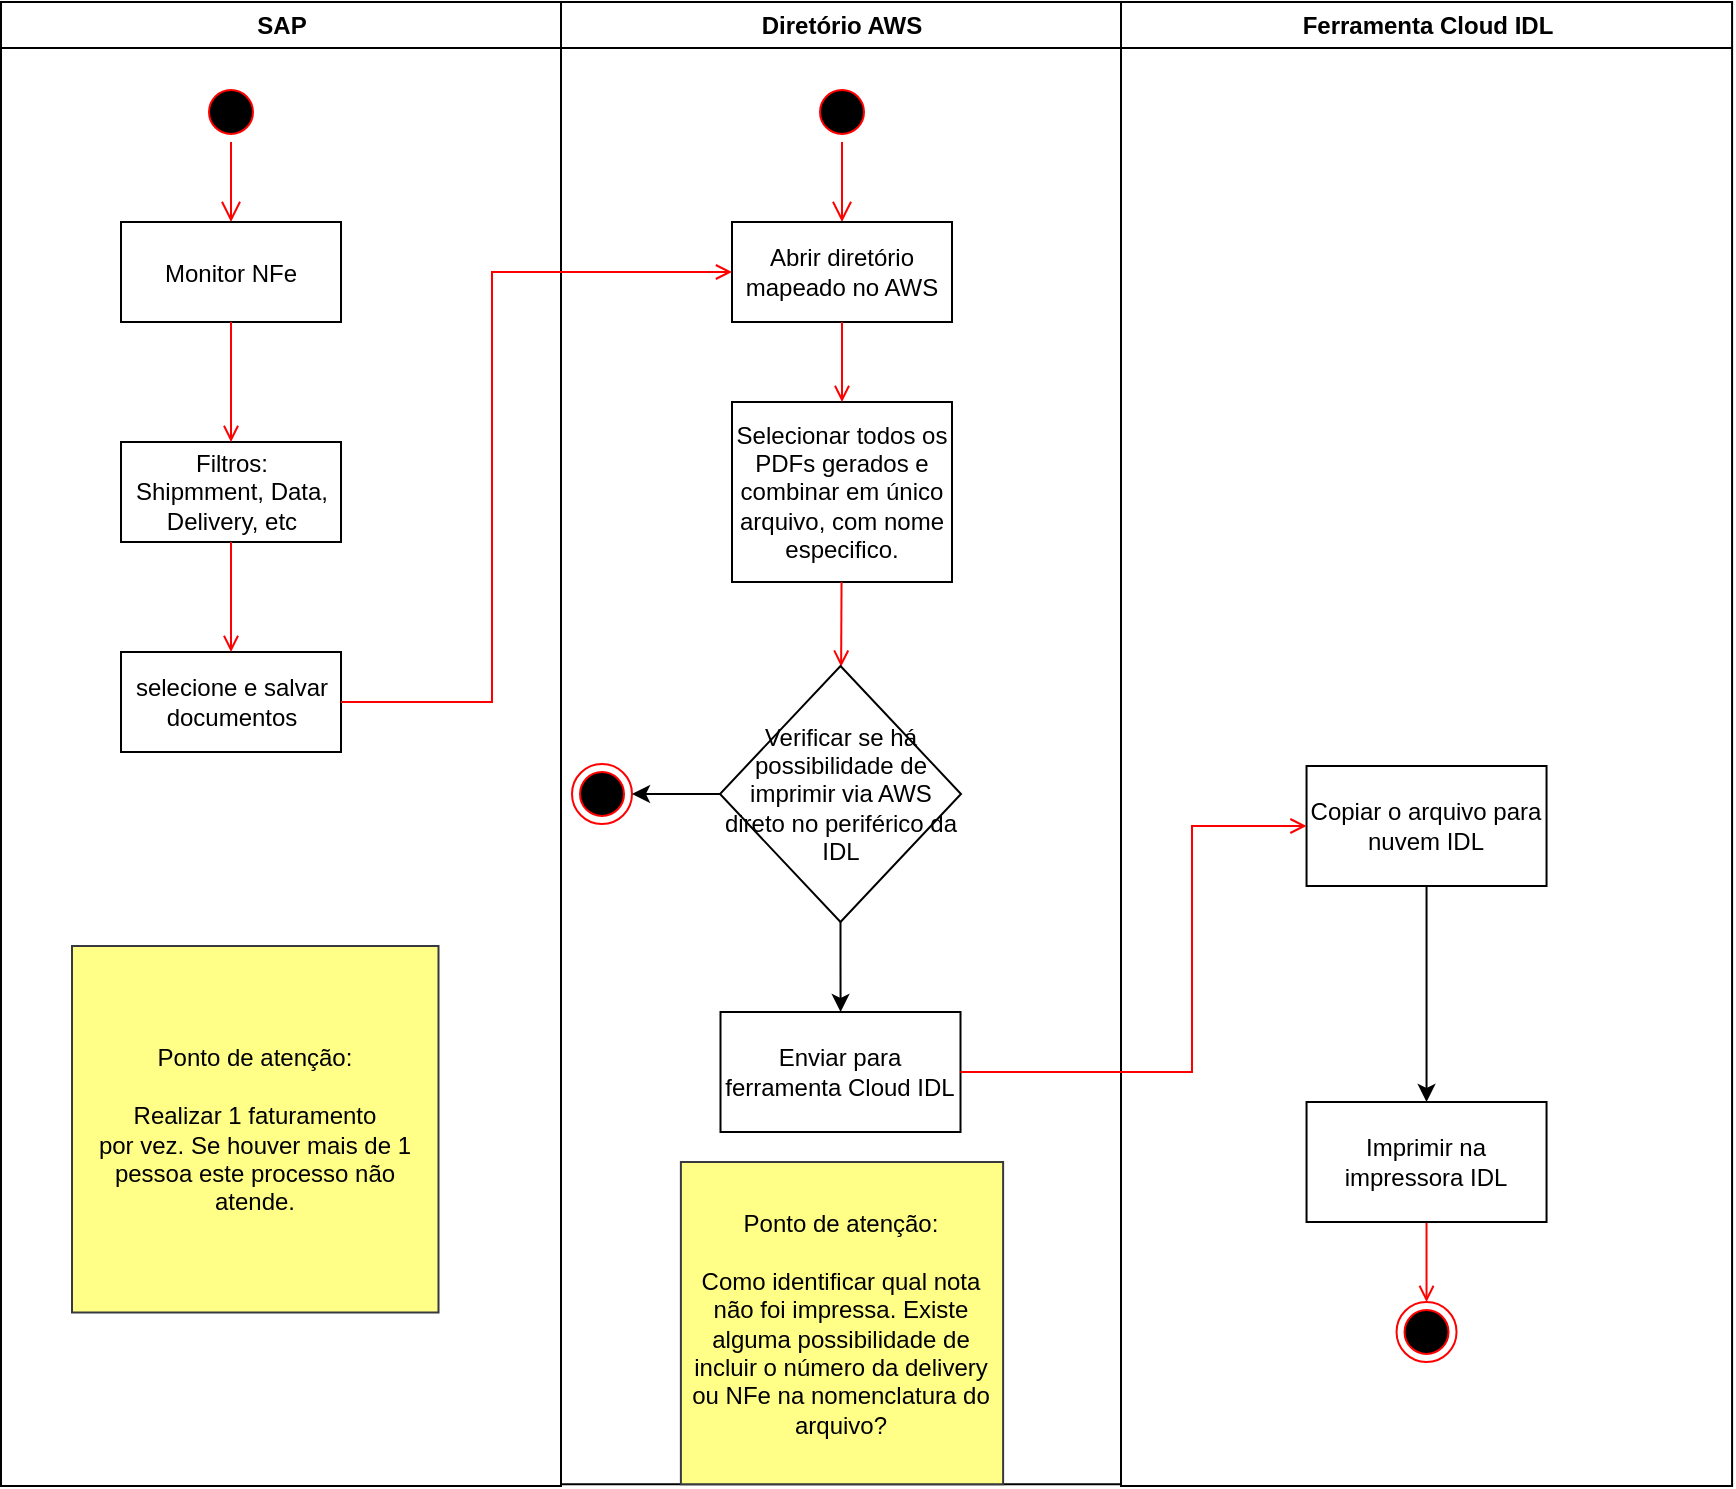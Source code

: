 <mxfile version="13.9.3" type="github"><diagram name="Page-1" id="e7e014a7-5840-1c2e-5031-d8a46d1fe8dd"><mxGraphModel dx="868" dy="479" grid="1" gridSize="10" guides="1" tooltips="1" connect="1" arrows="1" fold="1" page="1" pageScale="1" pageWidth="1169" pageHeight="826" background="#ffffff" math="0" shadow="0"><root><mxCell id="0"/><mxCell id="1" parent="0"/><mxCell id="2" value="SAP" style="swimlane;whiteSpace=wrap" parent="1" vertex="1"><mxGeometry x="164.5" y="128" width="280" height="742" as="geometry"/></mxCell><mxCell id="5" value="" style="ellipse;shape=startState;fillColor=#000000;strokeColor=#ff0000;" parent="2" vertex="1"><mxGeometry x="100" y="40" width="30" height="30" as="geometry"/></mxCell><mxCell id="6" value="" style="edgeStyle=elbowEdgeStyle;elbow=horizontal;verticalAlign=bottom;endArrow=open;endSize=8;strokeColor=#FF0000;endFill=1;rounded=0" parent="2" source="5" target="7" edge="1"><mxGeometry x="100" y="40" as="geometry"><mxPoint x="115" y="110" as="targetPoint"/></mxGeometry></mxCell><mxCell id="7" value="Monitor NFe" style="" parent="2" vertex="1"><mxGeometry x="60" y="110" width="110" height="50" as="geometry"/></mxCell><mxCell id="8" value="Filtros:&#xA;Shipmment, Data, Delivery, etc" style="shadow=0;sketch=0;whiteSpace=wrap;" parent="2" vertex="1"><mxGeometry x="60" y="220" width="110" height="50" as="geometry"/></mxCell><mxCell id="9" value="" style="endArrow=open;strokeColor=#FF0000;endFill=1;rounded=0" parent="2" source="7" target="8" edge="1"><mxGeometry relative="1" as="geometry"/></mxCell><mxCell id="10" value="selecione e salvar documentos" style="whiteSpace=wrap;" parent="2" vertex="1"><mxGeometry x="60" y="325" width="110" height="50" as="geometry"/></mxCell><mxCell id="11" value="" style="endArrow=open;strokeColor=#FF0000;endFill=1;rounded=0" parent="2" source="8" target="10" edge="1"><mxGeometry relative="1" as="geometry"/></mxCell><mxCell id="YNEYTNZ2VEeaiA5IaZYN-41" value="&lt;div&gt;Ponto de atenção:&lt;/div&gt;&lt;div&gt;&lt;br&gt;&lt;/div&gt;&lt;div&gt;Realizar 1 faturamento&lt;br&gt;&lt;/div&gt;&lt;div&gt;por vez. Se houver mais de 1 pessoa este processo não atende.&lt;br&gt;&lt;/div&gt;" style="whiteSpace=wrap;html=1;aspect=fixed;shadow=0;sketch=0;fillColor=#ffff88;strokeColor=#36393d;" vertex="1" parent="2"><mxGeometry x="35.5" y="472" width="183.25" height="183.25" as="geometry"/></mxCell><mxCell id="3" value="Diretório AWS" style="swimlane;whiteSpace=wrap;startSize=23;" parent="1" vertex="1"><mxGeometry x="444.5" y="128" width="280" height="741.12" as="geometry"/></mxCell><mxCell id="13" value="" style="ellipse;shape=startState;fillColor=#000000;strokeColor=#ff0000;" parent="3" vertex="1"><mxGeometry x="125.5" y="40" width="30" height="30" as="geometry"/></mxCell><mxCell id="14" value="" style="edgeStyle=elbowEdgeStyle;elbow=horizontal;verticalAlign=bottom;endArrow=open;endSize=8;strokeColor=#FF0000;endFill=1;rounded=0" parent="3" source="13" target="15" edge="1"><mxGeometry x="105.5" y="20" as="geometry"><mxPoint x="120.5" y="90" as="targetPoint"/></mxGeometry></mxCell><mxCell id="15" value="Abrir diretório mapeado no AWS" style="whiteSpace=wrap;" parent="3" vertex="1"><mxGeometry x="85.5" y="110" width="110" height="50" as="geometry"/></mxCell><mxCell id="16" value="Selecionar todos os PDFs gerados e combinar em único arquivo, com nome especifico." style="whiteSpace=wrap;" parent="3" vertex="1"><mxGeometry x="85.5" y="200" width="110" height="90" as="geometry"/></mxCell><mxCell id="17" value="" style="endArrow=open;strokeColor=#FF0000;endFill=1;rounded=0" parent="3" source="15" target="16" edge="1"><mxGeometry relative="1" as="geometry"/></mxCell><mxCell id="19" value="" style="endArrow=open;strokeColor=#FF0000;endFill=1;rounded=0;" parent="3" source="16" target="YNEYTNZ2VEeaiA5IaZYN-46" edge="1"><mxGeometry relative="1" as="geometry"><mxPoint x="140.5" y="332" as="targetPoint"/></mxGeometry></mxCell><mxCell id="YNEYTNZ2VEeaiA5IaZYN-46" value="Verificar se há possibilidade de imprimir via AWS direto no periférico da IDL" style="rhombus;whiteSpace=wrap;html=1;shadow=0;sketch=0;" vertex="1" parent="3"><mxGeometry x="79.5" y="332" width="120.5" height="128" as="geometry"/></mxCell><mxCell id="YNEYTNZ2VEeaiA5IaZYN-50" value="" style="ellipse;shape=endState;fillColor=#000000;strokeColor=#ff0000" vertex="1" parent="3"><mxGeometry x="5.5" y="381" width="30" height="30" as="geometry"/></mxCell><mxCell id="YNEYTNZ2VEeaiA5IaZYN-52" value="" style="edgeStyle=orthogonalEdgeStyle;rounded=0;orthogonalLoop=1;jettySize=auto;html=1;entryX=1;entryY=0.5;entryDx=0;entryDy=0;" edge="1" parent="3" source="YNEYTNZ2VEeaiA5IaZYN-46" target="YNEYTNZ2VEeaiA5IaZYN-50"><mxGeometry relative="1" as="geometry"><mxPoint x="55.5" y="396" as="targetPoint"/></mxGeometry></mxCell><mxCell id="YNEYTNZ2VEeaiA5IaZYN-57" value="&lt;div&gt;Ponto de atenção:&lt;/div&gt;&lt;div&gt;&lt;br&gt;&lt;/div&gt;Como identificar qual nota não foi impressa. Existe alguma possibilidade de incluir o número da delivery ou NFe na nomenclatura do arquivo?" style="whiteSpace=wrap;html=1;aspect=fixed;shadow=0;sketch=0;fillColor=#ffff88;strokeColor=#36393d;" vertex="1" parent="3"><mxGeometry x="59.94" y="580" width="161.12" height="161.12" as="geometry"/></mxCell><mxCell id="4" value="Ferramenta Cloud IDL" style="swimlane;whiteSpace=wrap" parent="1" vertex="1"><mxGeometry x="724.5" y="128" width="305.54" height="742" as="geometry"><mxRectangle x="724.5" y="128" width="80" height="23" as="alternateBounds"/></mxGeometry></mxCell><mxCell id="38" value="" style="ellipse;shape=endState;fillColor=#000000;strokeColor=#ff0000" parent="4" vertex="1"><mxGeometry x="137.77" y="650" width="30" height="30" as="geometry"/></mxCell><mxCell id="39" value="" style="endArrow=open;strokeColor=#FF0000;endFill=1;rounded=0" parent="4" source="YNEYTNZ2VEeaiA5IaZYN-58" target="38" edge="1"><mxGeometry relative="1" as="geometry"><mxPoint x="152.77" y="612" as="sourcePoint"/></mxGeometry></mxCell><mxCell id="YNEYTNZ2VEeaiA5IaZYN-60" value="Copiar o arquivo para nuvem IDL" style="whiteSpace=wrap;html=1;" vertex="1" parent="4"><mxGeometry x="92.77" y="382" width="120" height="60" as="geometry"/></mxCell><mxCell id="YNEYTNZ2VEeaiA5IaZYN-58" value="Imprimir na impressora IDL" style="whiteSpace=wrap;html=1;" vertex="1" parent="4"><mxGeometry x="92.77" y="550" width="120" height="60" as="geometry"/></mxCell><mxCell id="YNEYTNZ2VEeaiA5IaZYN-62" value="" style="edgeStyle=orthogonalEdgeStyle;rounded=0;orthogonalLoop=1;jettySize=auto;html=1;" edge="1" parent="4" source="YNEYTNZ2VEeaiA5IaZYN-60" target="YNEYTNZ2VEeaiA5IaZYN-58"><mxGeometry relative="1" as="geometry"/></mxCell><mxCell id="20" value="" style="endArrow=open;strokeColor=#FF0000;endFill=1;rounded=0;entryX=0;entryY=0.5;entryDx=0;entryDy=0;edgeStyle=orthogonalEdgeStyle;" parent="1" source="10" target="15" edge="1"><mxGeometry relative="1" as="geometry"><Array as="points"><mxPoint x="410" y="478"/><mxPoint x="410" y="263"/></Array></mxGeometry></mxCell><mxCell id="YNEYTNZ2VEeaiA5IaZYN-53" value="Enviar para ferramenta Cloud IDL" style="whiteSpace=wrap;html=1;shadow=0;sketch=0;" vertex="1" parent="1"><mxGeometry x="524.25" y="633" width="120" height="60" as="geometry"/></mxCell><mxCell id="YNEYTNZ2VEeaiA5IaZYN-55" value="" style="edgeStyle=orthogonalEdgeStyle;rounded=0;orthogonalLoop=1;jettySize=auto;html=1;" edge="1" parent="1" source="YNEYTNZ2VEeaiA5IaZYN-46" target="YNEYTNZ2VEeaiA5IaZYN-53"><mxGeometry relative="1" as="geometry"/></mxCell><mxCell id="YNEYTNZ2VEeaiA5IaZYN-56" value="" style="endArrow=open;strokeColor=#FF0000;endFill=1;rounded=0;entryX=0;entryY=0.5;entryDx=0;entryDy=0;edgeStyle=orthogonalEdgeStyle;exitX=1;exitY=0.5;exitDx=0;exitDy=0;" edge="1" parent="1" source="YNEYTNZ2VEeaiA5IaZYN-53" target="YNEYTNZ2VEeaiA5IaZYN-60"><mxGeometry relative="1" as="geometry"><mxPoint x="650" y="665.5" as="sourcePoint"/><mxPoint x="845.5" y="450.5" as="targetPoint"/><Array as="points"><mxPoint x="760" y="663"/><mxPoint x="760" y="540"/></Array></mxGeometry></mxCell></root></mxGraphModel></diagram></mxfile>